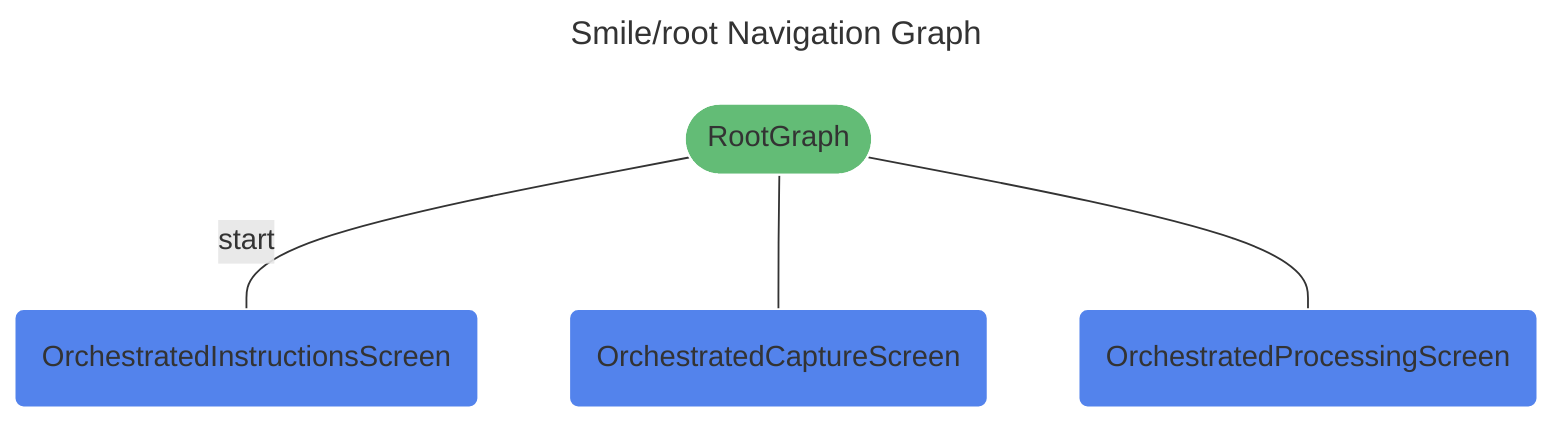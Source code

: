 ---
title: Smile/root Navigation Graph
---
%%{init: {'theme':'base', 'themeVariables': { 'primaryTextColor': '#fff' }}%%
graph TD
smile/root(["RootGraph"]) -- "start" --- smile/orchestrated_instructions_screen("OrchestratedInstructionsScreen")
smile/root(["RootGraph"]) --- smile/orchestrated_capture_screen("OrchestratedCaptureScreen")
smile/root(["RootGraph"]) --- smile/orchestrated_processing_screen("OrchestratedProcessingScreen")


classDef destination fill:#5383EC,stroke:#ffffff;
class smile/orchestrated_capture_screen,smile/orchestrated_instructions_screen,smile/orchestrated_processing_screen destination;
classDef navgraph fill:#63BC76,stroke:#ffffff;
class smile/root navgraph;